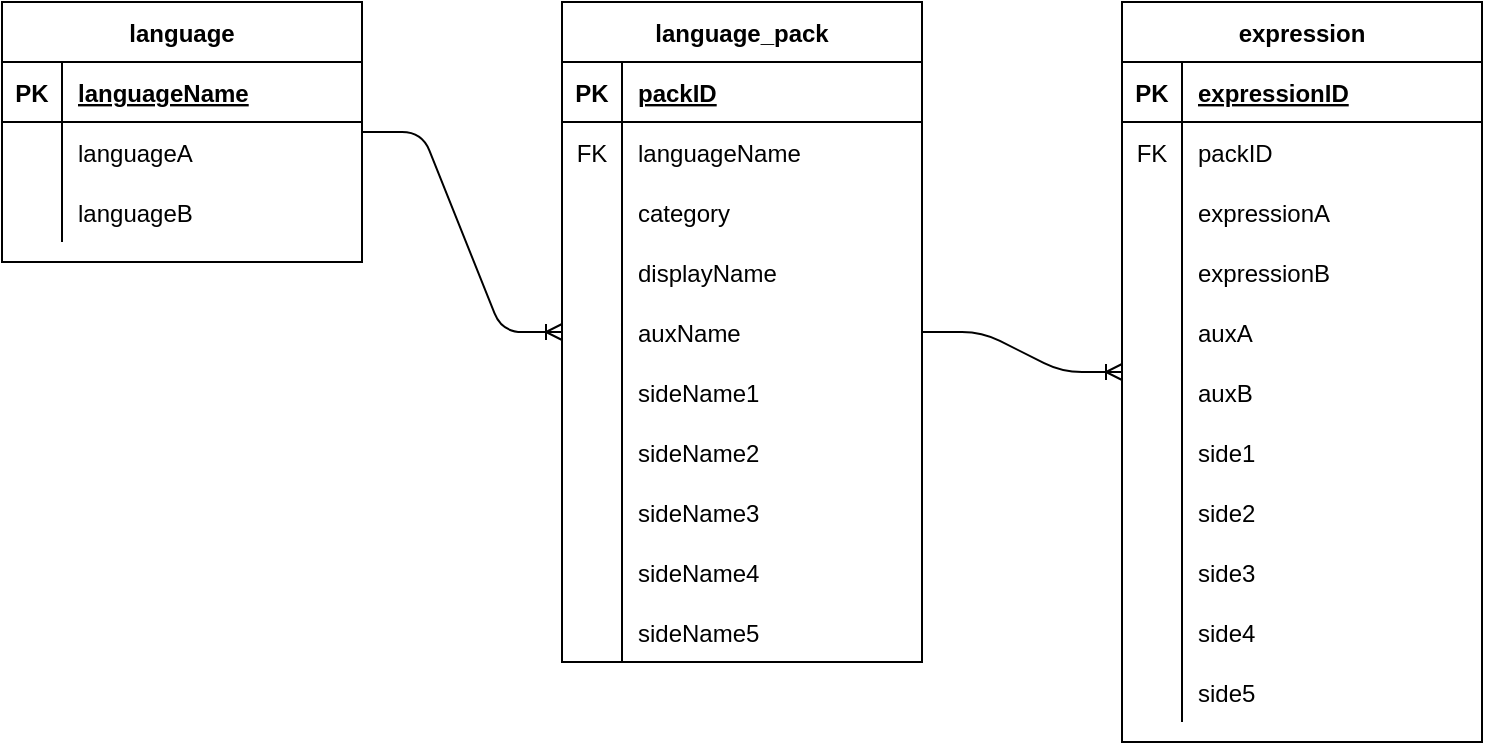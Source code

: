 <mxfile version="13.6.5" type="github" pages="2"><diagram id="fRQhItV87IvBGaLAu6cE" name="Page-1"><mxGraphModel dx="1388" dy="823" grid="1" gridSize="10" guides="1" tooltips="1" connect="1" arrows="1" fold="1" page="1" pageScale="1" pageWidth="850" pageHeight="1100" math="0" shadow="0"><root><mxCell id="0"/><mxCell id="1" parent="0"/><mxCell id="jWH1gLr71FmvyQ_jI5RE-110" value="" style="edgeStyle=entityRelationEdgeStyle;fontSize=12;html=1;endArrow=ERoneToMany;" edge="1" parent="1" source="jWH1gLr71FmvyQ_jI5RE-1" target="jWH1gLr71FmvyQ_jI5RE-35"><mxGeometry width="100" height="100" relative="1" as="geometry"><mxPoint x="190" y="420" as="sourcePoint"/><mxPoint x="290" y="320" as="targetPoint"/></mxGeometry></mxCell><mxCell id="jWH1gLr71FmvyQ_jI5RE-111" value="" style="edgeStyle=entityRelationEdgeStyle;fontSize=12;html=1;endArrow=ERoneToMany;" edge="1" parent="1" source="jWH1gLr71FmvyQ_jI5RE-35" target="jWH1gLr71FmvyQ_jI5RE-71"><mxGeometry width="100" height="100" relative="1" as="geometry"><mxPoint x="440" y="20" as="sourcePoint"/><mxPoint x="810" y="330" as="targetPoint"/></mxGeometry></mxCell><mxCell id="jWH1gLr71FmvyQ_jI5RE-1" value="language" style="shape=table;startSize=30;container=1;collapsible=1;childLayout=tableLayout;fixedRows=1;rowLines=0;fontStyle=1;align=center;resizeLast=1;" vertex="1" parent="1"><mxGeometry x="40" y="40" width="180" height="130" as="geometry"/></mxCell><mxCell id="jWH1gLr71FmvyQ_jI5RE-2" value="" style="shape=partialRectangle;collapsible=0;dropTarget=0;pointerEvents=0;fillColor=none;top=0;left=0;bottom=1;right=0;points=[[0,0.5],[1,0.5]];portConstraint=eastwest;" vertex="1" parent="jWH1gLr71FmvyQ_jI5RE-1"><mxGeometry y="30" width="180" height="30" as="geometry"/></mxCell><mxCell id="jWH1gLr71FmvyQ_jI5RE-3" value="PK" style="shape=partialRectangle;connectable=0;fillColor=none;top=0;left=0;bottom=0;right=0;fontStyle=1;overflow=hidden;" vertex="1" parent="jWH1gLr71FmvyQ_jI5RE-2"><mxGeometry width="30" height="30" as="geometry"/></mxCell><mxCell id="jWH1gLr71FmvyQ_jI5RE-4" value="languageName" style="shape=partialRectangle;connectable=0;fillColor=none;top=0;left=0;bottom=0;right=0;align=left;spacingLeft=6;fontStyle=5;overflow=hidden;" vertex="1" parent="jWH1gLr71FmvyQ_jI5RE-2"><mxGeometry x="30" width="150" height="30" as="geometry"/></mxCell><mxCell id="jWH1gLr71FmvyQ_jI5RE-5" value="" style="shape=partialRectangle;collapsible=0;dropTarget=0;pointerEvents=0;fillColor=none;top=0;left=0;bottom=0;right=0;points=[[0,0.5],[1,0.5]];portConstraint=eastwest;" vertex="1" parent="jWH1gLr71FmvyQ_jI5RE-1"><mxGeometry y="60" width="180" height="30" as="geometry"/></mxCell><mxCell id="jWH1gLr71FmvyQ_jI5RE-6" value="" style="shape=partialRectangle;connectable=0;fillColor=none;top=0;left=0;bottom=0;right=0;editable=1;overflow=hidden;" vertex="1" parent="jWH1gLr71FmvyQ_jI5RE-5"><mxGeometry width="30" height="30" as="geometry"/></mxCell><mxCell id="jWH1gLr71FmvyQ_jI5RE-7" value="languageA" style="shape=partialRectangle;connectable=0;fillColor=none;top=0;left=0;bottom=0;right=0;align=left;spacingLeft=6;overflow=hidden;" vertex="1" parent="jWH1gLr71FmvyQ_jI5RE-5"><mxGeometry x="30" width="150" height="30" as="geometry"/></mxCell><mxCell id="jWH1gLr71FmvyQ_jI5RE-8" value="" style="shape=partialRectangle;collapsible=0;dropTarget=0;pointerEvents=0;fillColor=none;top=0;left=0;bottom=0;right=0;points=[[0,0.5],[1,0.5]];portConstraint=eastwest;" vertex="1" parent="jWH1gLr71FmvyQ_jI5RE-1"><mxGeometry y="90" width="180" height="30" as="geometry"/></mxCell><mxCell id="jWH1gLr71FmvyQ_jI5RE-9" value="" style="shape=partialRectangle;connectable=0;fillColor=none;top=0;left=0;bottom=0;right=0;editable=1;overflow=hidden;" vertex="1" parent="jWH1gLr71FmvyQ_jI5RE-8"><mxGeometry width="30" height="30" as="geometry"/></mxCell><mxCell id="jWH1gLr71FmvyQ_jI5RE-10" value="languageB" style="shape=partialRectangle;connectable=0;fillColor=none;top=0;left=0;bottom=0;right=0;align=left;spacingLeft=6;overflow=hidden;" vertex="1" parent="jWH1gLr71FmvyQ_jI5RE-8"><mxGeometry x="30" width="150" height="30" as="geometry"/></mxCell><mxCell id="jWH1gLr71FmvyQ_jI5RE-35" value="language_pack" style="shape=table;startSize=30;container=1;collapsible=1;childLayout=tableLayout;fixedRows=1;rowLines=0;fontStyle=1;align=center;resizeLast=1;" vertex="1" parent="1"><mxGeometry x="320" y="40" width="180" height="330" as="geometry"/></mxCell><mxCell id="jWH1gLr71FmvyQ_jI5RE-36" value="" style="shape=partialRectangle;collapsible=0;dropTarget=0;pointerEvents=0;fillColor=none;top=0;left=0;bottom=1;right=0;points=[[0,0.5],[1,0.5]];portConstraint=eastwest;" vertex="1" parent="jWH1gLr71FmvyQ_jI5RE-35"><mxGeometry y="30" width="180" height="30" as="geometry"/></mxCell><mxCell id="jWH1gLr71FmvyQ_jI5RE-37" value="PK" style="shape=partialRectangle;connectable=0;fillColor=none;top=0;left=0;bottom=0;right=0;fontStyle=1;overflow=hidden;" vertex="1" parent="jWH1gLr71FmvyQ_jI5RE-36"><mxGeometry width="30" height="30" as="geometry"/></mxCell><mxCell id="jWH1gLr71FmvyQ_jI5RE-38" value="packID" style="shape=partialRectangle;connectable=0;fillColor=none;top=0;left=0;bottom=0;right=0;align=left;spacingLeft=6;fontStyle=5;overflow=hidden;" vertex="1" parent="jWH1gLr71FmvyQ_jI5RE-36"><mxGeometry x="30" width="150" height="30" as="geometry"/></mxCell><mxCell id="jWH1gLr71FmvyQ_jI5RE-85" value="" style="shape=partialRectangle;collapsible=0;dropTarget=0;pointerEvents=0;fillColor=none;top=0;left=0;bottom=0;right=0;points=[[0,0.5],[1,0.5]];portConstraint=eastwest;" vertex="1" parent="jWH1gLr71FmvyQ_jI5RE-35"><mxGeometry y="60" width="180" height="30" as="geometry"/></mxCell><mxCell id="jWH1gLr71FmvyQ_jI5RE-86" value="FK" style="shape=partialRectangle;connectable=0;fillColor=none;top=0;left=0;bottom=0;right=0;fontStyle=0;overflow=hidden;" vertex="1" parent="jWH1gLr71FmvyQ_jI5RE-85"><mxGeometry width="30" height="30" as="geometry"/></mxCell><mxCell id="jWH1gLr71FmvyQ_jI5RE-87" value="languageName" style="shape=partialRectangle;connectable=0;fillColor=none;top=0;left=0;bottom=0;right=0;align=left;spacingLeft=6;fontStyle=0;overflow=hidden;" vertex="1" parent="jWH1gLr71FmvyQ_jI5RE-85"><mxGeometry x="30" width="150" height="30" as="geometry"/></mxCell><mxCell id="jWH1gLr71FmvyQ_jI5RE-62" value="" style="shape=partialRectangle;collapsible=0;dropTarget=0;pointerEvents=0;fillColor=none;top=0;left=0;bottom=0;right=0;points=[[0,0.5],[1,0.5]];portConstraint=eastwest;" vertex="1" parent="jWH1gLr71FmvyQ_jI5RE-35"><mxGeometry y="90" width="180" height="30" as="geometry"/></mxCell><mxCell id="jWH1gLr71FmvyQ_jI5RE-63" value="" style="shape=partialRectangle;connectable=0;fillColor=none;top=0;left=0;bottom=0;right=0;editable=1;overflow=hidden;" vertex="1" parent="jWH1gLr71FmvyQ_jI5RE-62"><mxGeometry width="30" height="30" as="geometry"/></mxCell><mxCell id="jWH1gLr71FmvyQ_jI5RE-64" value="category" style="shape=partialRectangle;connectable=0;fillColor=none;top=0;left=0;bottom=0;right=0;align=left;spacingLeft=6;overflow=hidden;" vertex="1" parent="jWH1gLr71FmvyQ_jI5RE-62"><mxGeometry x="30" width="150" height="30" as="geometry"/></mxCell><mxCell id="jWH1gLr71FmvyQ_jI5RE-65" value="" style="shape=partialRectangle;collapsible=0;dropTarget=0;pointerEvents=0;fillColor=none;top=0;left=0;bottom=0;right=0;points=[[0,0.5],[1,0.5]];portConstraint=eastwest;" vertex="1" parent="jWH1gLr71FmvyQ_jI5RE-35"><mxGeometry y="120" width="180" height="30" as="geometry"/></mxCell><mxCell id="jWH1gLr71FmvyQ_jI5RE-66" value="" style="shape=partialRectangle;connectable=0;fillColor=none;top=0;left=0;bottom=0;right=0;editable=1;overflow=hidden;" vertex="1" parent="jWH1gLr71FmvyQ_jI5RE-65"><mxGeometry width="30" height="30" as="geometry"/></mxCell><mxCell id="jWH1gLr71FmvyQ_jI5RE-67" value="displayName" style="shape=partialRectangle;connectable=0;fillColor=none;top=0;left=0;bottom=0;right=0;align=left;spacingLeft=6;overflow=hidden;" vertex="1" parent="jWH1gLr71FmvyQ_jI5RE-65"><mxGeometry x="30" width="150" height="30" as="geometry"/></mxCell><mxCell id="jWH1gLr71FmvyQ_jI5RE-39" value="" style="shape=partialRectangle;collapsible=0;dropTarget=0;pointerEvents=0;fillColor=none;top=0;left=0;bottom=0;right=0;points=[[0,0.5],[1,0.5]];portConstraint=eastwest;" vertex="1" parent="jWH1gLr71FmvyQ_jI5RE-35"><mxGeometry y="150" width="180" height="30" as="geometry"/></mxCell><mxCell id="jWH1gLr71FmvyQ_jI5RE-40" value="" style="shape=partialRectangle;connectable=0;fillColor=none;top=0;left=0;bottom=0;right=0;editable=1;overflow=hidden;" vertex="1" parent="jWH1gLr71FmvyQ_jI5RE-39"><mxGeometry width="30" height="30" as="geometry"/></mxCell><mxCell id="jWH1gLr71FmvyQ_jI5RE-41" value="auxName" style="shape=partialRectangle;connectable=0;fillColor=none;top=0;left=0;bottom=0;right=0;align=left;spacingLeft=6;overflow=hidden;" vertex="1" parent="jWH1gLr71FmvyQ_jI5RE-39"><mxGeometry x="30" width="150" height="30" as="geometry"/></mxCell><mxCell id="jWH1gLr71FmvyQ_jI5RE-42" value="" style="shape=partialRectangle;collapsible=0;dropTarget=0;pointerEvents=0;fillColor=none;top=0;left=0;bottom=0;right=0;points=[[0,0.5],[1,0.5]];portConstraint=eastwest;" vertex="1" parent="jWH1gLr71FmvyQ_jI5RE-35"><mxGeometry y="180" width="180" height="30" as="geometry"/></mxCell><mxCell id="jWH1gLr71FmvyQ_jI5RE-43" value="" style="shape=partialRectangle;connectable=0;fillColor=none;top=0;left=0;bottom=0;right=0;editable=1;overflow=hidden;" vertex="1" parent="jWH1gLr71FmvyQ_jI5RE-42"><mxGeometry width="30" height="30" as="geometry"/></mxCell><mxCell id="jWH1gLr71FmvyQ_jI5RE-44" value="sideName1" style="shape=partialRectangle;connectable=0;fillColor=none;top=0;left=0;bottom=0;right=0;align=left;spacingLeft=6;overflow=hidden;" vertex="1" parent="jWH1gLr71FmvyQ_jI5RE-42"><mxGeometry x="30" width="150" height="30" as="geometry"/></mxCell><mxCell id="jWH1gLr71FmvyQ_jI5RE-45" value="" style="shape=partialRectangle;collapsible=0;dropTarget=0;pointerEvents=0;fillColor=none;top=0;left=0;bottom=0;right=0;points=[[0,0.5],[1,0.5]];portConstraint=eastwest;" vertex="1" parent="jWH1gLr71FmvyQ_jI5RE-35"><mxGeometry y="210" width="180" height="30" as="geometry"/></mxCell><mxCell id="jWH1gLr71FmvyQ_jI5RE-46" value="" style="shape=partialRectangle;connectable=0;fillColor=none;top=0;left=0;bottom=0;right=0;editable=1;overflow=hidden;" vertex="1" parent="jWH1gLr71FmvyQ_jI5RE-45"><mxGeometry width="30" height="30" as="geometry"/></mxCell><mxCell id="jWH1gLr71FmvyQ_jI5RE-47" value="sideName2" style="shape=partialRectangle;connectable=0;fillColor=none;top=0;left=0;bottom=0;right=0;align=left;spacingLeft=6;overflow=hidden;" vertex="1" parent="jWH1gLr71FmvyQ_jI5RE-45"><mxGeometry x="30" width="150" height="30" as="geometry"/></mxCell><mxCell id="jWH1gLr71FmvyQ_jI5RE-53" value="" style="shape=partialRectangle;collapsible=0;dropTarget=0;pointerEvents=0;fillColor=none;top=0;left=0;bottom=0;right=0;points=[[0,0.5],[1,0.5]];portConstraint=eastwest;" vertex="1" parent="jWH1gLr71FmvyQ_jI5RE-35"><mxGeometry y="240" width="180" height="30" as="geometry"/></mxCell><mxCell id="jWH1gLr71FmvyQ_jI5RE-54" value="" style="shape=partialRectangle;connectable=0;fillColor=none;top=0;left=0;bottom=0;right=0;editable=1;overflow=hidden;" vertex="1" parent="jWH1gLr71FmvyQ_jI5RE-53"><mxGeometry width="30" height="30" as="geometry"/></mxCell><mxCell id="jWH1gLr71FmvyQ_jI5RE-55" value="sideName3" style="shape=partialRectangle;connectable=0;fillColor=none;top=0;left=0;bottom=0;right=0;align=left;spacingLeft=6;overflow=hidden;" vertex="1" parent="jWH1gLr71FmvyQ_jI5RE-53"><mxGeometry x="30" width="150" height="30" as="geometry"/></mxCell><mxCell id="jWH1gLr71FmvyQ_jI5RE-56" value="" style="shape=partialRectangle;collapsible=0;dropTarget=0;pointerEvents=0;fillColor=none;top=0;left=0;bottom=0;right=0;points=[[0,0.5],[1,0.5]];portConstraint=eastwest;" vertex="1" parent="jWH1gLr71FmvyQ_jI5RE-35"><mxGeometry y="270" width="180" height="30" as="geometry"/></mxCell><mxCell id="jWH1gLr71FmvyQ_jI5RE-57" value="" style="shape=partialRectangle;connectable=0;fillColor=none;top=0;left=0;bottom=0;right=0;editable=1;overflow=hidden;" vertex="1" parent="jWH1gLr71FmvyQ_jI5RE-56"><mxGeometry width="30" height="30" as="geometry"/></mxCell><mxCell id="jWH1gLr71FmvyQ_jI5RE-58" value="sideName4" style="shape=partialRectangle;connectable=0;fillColor=none;top=0;left=0;bottom=0;right=0;align=left;spacingLeft=6;overflow=hidden;" vertex="1" parent="jWH1gLr71FmvyQ_jI5RE-56"><mxGeometry x="30" width="150" height="30" as="geometry"/></mxCell><mxCell id="jWH1gLr71FmvyQ_jI5RE-59" value="" style="shape=partialRectangle;collapsible=0;dropTarget=0;pointerEvents=0;fillColor=none;top=0;left=0;bottom=0;right=0;points=[[0,0.5],[1,0.5]];portConstraint=eastwest;" vertex="1" parent="jWH1gLr71FmvyQ_jI5RE-35"><mxGeometry y="300" width="180" height="30" as="geometry"/></mxCell><mxCell id="jWH1gLr71FmvyQ_jI5RE-60" value="" style="shape=partialRectangle;connectable=0;fillColor=none;top=0;left=0;bottom=0;right=0;editable=1;overflow=hidden;" vertex="1" parent="jWH1gLr71FmvyQ_jI5RE-59"><mxGeometry width="30" height="30" as="geometry"/></mxCell><mxCell id="jWH1gLr71FmvyQ_jI5RE-61" value="sideName5" style="shape=partialRectangle;connectable=0;fillColor=none;top=0;left=0;bottom=0;right=0;align=left;spacingLeft=6;overflow=hidden;" vertex="1" parent="jWH1gLr71FmvyQ_jI5RE-59"><mxGeometry x="30" width="150" height="30" as="geometry"/></mxCell><mxCell id="jWH1gLr71FmvyQ_jI5RE-71" value="expression" style="shape=table;startSize=30;container=1;collapsible=1;childLayout=tableLayout;fixedRows=1;rowLines=0;fontStyle=1;align=center;resizeLast=1;" vertex="1" parent="1"><mxGeometry x="600" y="40" width="180" height="370" as="geometry"/></mxCell><mxCell id="jWH1gLr71FmvyQ_jI5RE-72" value="" style="shape=partialRectangle;collapsible=0;dropTarget=0;pointerEvents=0;fillColor=none;top=0;left=0;bottom=1;right=0;points=[[0,0.5],[1,0.5]];portConstraint=eastwest;" vertex="1" parent="jWH1gLr71FmvyQ_jI5RE-71"><mxGeometry y="30" width="180" height="30" as="geometry"/></mxCell><mxCell id="jWH1gLr71FmvyQ_jI5RE-73" value="PK" style="shape=partialRectangle;connectable=0;fillColor=none;top=0;left=0;bottom=0;right=0;fontStyle=1;overflow=hidden;" vertex="1" parent="jWH1gLr71FmvyQ_jI5RE-72"><mxGeometry width="30" height="30" as="geometry"/></mxCell><mxCell id="jWH1gLr71FmvyQ_jI5RE-74" value="expressionID" style="shape=partialRectangle;connectable=0;fillColor=none;top=0;left=0;bottom=0;right=0;align=left;spacingLeft=6;fontStyle=5;overflow=hidden;" vertex="1" parent="jWH1gLr71FmvyQ_jI5RE-72"><mxGeometry x="30" width="150" height="30" as="geometry"/></mxCell><mxCell id="jWH1gLr71FmvyQ_jI5RE-89" value="" style="shape=partialRectangle;collapsible=0;dropTarget=0;pointerEvents=0;fillColor=none;top=0;left=0;bottom=0;right=0;points=[[0,0.5],[1,0.5]];portConstraint=eastwest;" vertex="1" parent="jWH1gLr71FmvyQ_jI5RE-71"><mxGeometry y="60" width="180" height="30" as="geometry"/></mxCell><mxCell id="jWH1gLr71FmvyQ_jI5RE-90" value="FK" style="shape=partialRectangle;connectable=0;fillColor=none;top=0;left=0;bottom=0;right=0;fontStyle=0;overflow=hidden;" vertex="1" parent="jWH1gLr71FmvyQ_jI5RE-89"><mxGeometry width="30" height="30" as="geometry"/></mxCell><mxCell id="jWH1gLr71FmvyQ_jI5RE-91" value="packID" style="shape=partialRectangle;connectable=0;fillColor=none;top=0;left=0;bottom=0;right=0;align=left;spacingLeft=6;fontStyle=0;overflow=hidden;" vertex="1" parent="jWH1gLr71FmvyQ_jI5RE-89"><mxGeometry x="30" width="150" height="30" as="geometry"/></mxCell><mxCell id="jWH1gLr71FmvyQ_jI5RE-75" value="" style="shape=partialRectangle;collapsible=0;dropTarget=0;pointerEvents=0;fillColor=none;top=0;left=0;bottom=0;right=0;points=[[0,0.5],[1,0.5]];portConstraint=eastwest;" vertex="1" parent="jWH1gLr71FmvyQ_jI5RE-71"><mxGeometry y="90" width="180" height="30" as="geometry"/></mxCell><mxCell id="jWH1gLr71FmvyQ_jI5RE-76" value="" style="shape=partialRectangle;connectable=0;fillColor=none;top=0;left=0;bottom=0;right=0;editable=1;overflow=hidden;" vertex="1" parent="jWH1gLr71FmvyQ_jI5RE-75"><mxGeometry width="30" height="30" as="geometry"/></mxCell><mxCell id="jWH1gLr71FmvyQ_jI5RE-77" value="expressionA" style="shape=partialRectangle;connectable=0;fillColor=none;top=0;left=0;bottom=0;right=0;align=left;spacingLeft=6;overflow=hidden;" vertex="1" parent="jWH1gLr71FmvyQ_jI5RE-75"><mxGeometry x="30" width="150" height="30" as="geometry"/></mxCell><mxCell id="jWH1gLr71FmvyQ_jI5RE-78" value="" style="shape=partialRectangle;collapsible=0;dropTarget=0;pointerEvents=0;fillColor=none;top=0;left=0;bottom=0;right=0;points=[[0,0.5],[1,0.5]];portConstraint=eastwest;" vertex="1" parent="jWH1gLr71FmvyQ_jI5RE-71"><mxGeometry y="120" width="180" height="30" as="geometry"/></mxCell><mxCell id="jWH1gLr71FmvyQ_jI5RE-79" value="" style="shape=partialRectangle;connectable=0;fillColor=none;top=0;left=0;bottom=0;right=0;editable=1;overflow=hidden;" vertex="1" parent="jWH1gLr71FmvyQ_jI5RE-78"><mxGeometry width="30" height="30" as="geometry"/></mxCell><mxCell id="jWH1gLr71FmvyQ_jI5RE-80" value="expressionB" style="shape=partialRectangle;connectable=0;fillColor=none;top=0;left=0;bottom=0;right=0;align=left;spacingLeft=6;overflow=hidden;" vertex="1" parent="jWH1gLr71FmvyQ_jI5RE-78"><mxGeometry x="30" width="150" height="30" as="geometry"/></mxCell><mxCell id="jWH1gLr71FmvyQ_jI5RE-81" value="" style="shape=partialRectangle;collapsible=0;dropTarget=0;pointerEvents=0;fillColor=none;top=0;left=0;bottom=0;right=0;points=[[0,0.5],[1,0.5]];portConstraint=eastwest;" vertex="1" parent="jWH1gLr71FmvyQ_jI5RE-71"><mxGeometry y="150" width="180" height="30" as="geometry"/></mxCell><mxCell id="jWH1gLr71FmvyQ_jI5RE-82" value="" style="shape=partialRectangle;connectable=0;fillColor=none;top=0;left=0;bottom=0;right=0;editable=1;overflow=hidden;" vertex="1" parent="jWH1gLr71FmvyQ_jI5RE-81"><mxGeometry width="30" height="30" as="geometry"/></mxCell><mxCell id="jWH1gLr71FmvyQ_jI5RE-83" value="auxA" style="shape=partialRectangle;connectable=0;fillColor=none;top=0;left=0;bottom=0;right=0;align=left;spacingLeft=6;overflow=hidden;" vertex="1" parent="jWH1gLr71FmvyQ_jI5RE-81"><mxGeometry x="30" width="150" height="30" as="geometry"/></mxCell><mxCell id="jWH1gLr71FmvyQ_jI5RE-92" value="" style="shape=partialRectangle;collapsible=0;dropTarget=0;pointerEvents=0;fillColor=none;top=0;left=0;bottom=0;right=0;points=[[0,0.5],[1,0.5]];portConstraint=eastwest;" vertex="1" parent="jWH1gLr71FmvyQ_jI5RE-71"><mxGeometry y="180" width="180" height="30" as="geometry"/></mxCell><mxCell id="jWH1gLr71FmvyQ_jI5RE-93" value="" style="shape=partialRectangle;connectable=0;fillColor=none;top=0;left=0;bottom=0;right=0;editable=1;overflow=hidden;" vertex="1" parent="jWH1gLr71FmvyQ_jI5RE-92"><mxGeometry width="30" height="30" as="geometry"/></mxCell><mxCell id="jWH1gLr71FmvyQ_jI5RE-94" value="auxB" style="shape=partialRectangle;connectable=0;fillColor=none;top=0;left=0;bottom=0;right=0;align=left;spacingLeft=6;overflow=hidden;" vertex="1" parent="jWH1gLr71FmvyQ_jI5RE-92"><mxGeometry x="30" width="150" height="30" as="geometry"/></mxCell><mxCell id="jWH1gLr71FmvyQ_jI5RE-95" value="" style="shape=partialRectangle;collapsible=0;dropTarget=0;pointerEvents=0;fillColor=none;top=0;left=0;bottom=0;right=0;points=[[0,0.5],[1,0.5]];portConstraint=eastwest;" vertex="1" parent="jWH1gLr71FmvyQ_jI5RE-71"><mxGeometry y="210" width="180" height="30" as="geometry"/></mxCell><mxCell id="jWH1gLr71FmvyQ_jI5RE-96" value="" style="shape=partialRectangle;connectable=0;fillColor=none;top=0;left=0;bottom=0;right=0;editable=1;overflow=hidden;" vertex="1" parent="jWH1gLr71FmvyQ_jI5RE-95"><mxGeometry width="30" height="30" as="geometry"/></mxCell><mxCell id="jWH1gLr71FmvyQ_jI5RE-97" value="side1" style="shape=partialRectangle;connectable=0;fillColor=none;top=0;left=0;bottom=0;right=0;align=left;spacingLeft=6;overflow=hidden;" vertex="1" parent="jWH1gLr71FmvyQ_jI5RE-95"><mxGeometry x="30" width="150" height="30" as="geometry"/></mxCell><mxCell id="jWH1gLr71FmvyQ_jI5RE-98" value="" style="shape=partialRectangle;collapsible=0;dropTarget=0;pointerEvents=0;fillColor=none;top=0;left=0;bottom=0;right=0;points=[[0,0.5],[1,0.5]];portConstraint=eastwest;" vertex="1" parent="jWH1gLr71FmvyQ_jI5RE-71"><mxGeometry y="240" width="180" height="30" as="geometry"/></mxCell><mxCell id="jWH1gLr71FmvyQ_jI5RE-99" value="" style="shape=partialRectangle;connectable=0;fillColor=none;top=0;left=0;bottom=0;right=0;editable=1;overflow=hidden;" vertex="1" parent="jWH1gLr71FmvyQ_jI5RE-98"><mxGeometry width="30" height="30" as="geometry"/></mxCell><mxCell id="jWH1gLr71FmvyQ_jI5RE-100" value="side2" style="shape=partialRectangle;connectable=0;fillColor=none;top=0;left=0;bottom=0;right=0;align=left;spacingLeft=6;overflow=hidden;" vertex="1" parent="jWH1gLr71FmvyQ_jI5RE-98"><mxGeometry x="30" width="150" height="30" as="geometry"/></mxCell><mxCell id="jWH1gLr71FmvyQ_jI5RE-101" value="" style="shape=partialRectangle;collapsible=0;dropTarget=0;pointerEvents=0;fillColor=none;top=0;left=0;bottom=0;right=0;points=[[0,0.5],[1,0.5]];portConstraint=eastwest;" vertex="1" parent="jWH1gLr71FmvyQ_jI5RE-71"><mxGeometry y="270" width="180" height="30" as="geometry"/></mxCell><mxCell id="jWH1gLr71FmvyQ_jI5RE-102" value="" style="shape=partialRectangle;connectable=0;fillColor=none;top=0;left=0;bottom=0;right=0;editable=1;overflow=hidden;" vertex="1" parent="jWH1gLr71FmvyQ_jI5RE-101"><mxGeometry width="30" height="30" as="geometry"/></mxCell><mxCell id="jWH1gLr71FmvyQ_jI5RE-103" value="side3" style="shape=partialRectangle;connectable=0;fillColor=none;top=0;left=0;bottom=0;right=0;align=left;spacingLeft=6;overflow=hidden;" vertex="1" parent="jWH1gLr71FmvyQ_jI5RE-101"><mxGeometry x="30" width="150" height="30" as="geometry"/></mxCell><mxCell id="jWH1gLr71FmvyQ_jI5RE-104" value="" style="shape=partialRectangle;collapsible=0;dropTarget=0;pointerEvents=0;fillColor=none;top=0;left=0;bottom=0;right=0;points=[[0,0.5],[1,0.5]];portConstraint=eastwest;" vertex="1" parent="jWH1gLr71FmvyQ_jI5RE-71"><mxGeometry y="300" width="180" height="30" as="geometry"/></mxCell><mxCell id="jWH1gLr71FmvyQ_jI5RE-105" value="" style="shape=partialRectangle;connectable=0;fillColor=none;top=0;left=0;bottom=0;right=0;editable=1;overflow=hidden;" vertex="1" parent="jWH1gLr71FmvyQ_jI5RE-104"><mxGeometry width="30" height="30" as="geometry"/></mxCell><mxCell id="jWH1gLr71FmvyQ_jI5RE-106" value="side4" style="shape=partialRectangle;connectable=0;fillColor=none;top=0;left=0;bottom=0;right=0;align=left;spacingLeft=6;overflow=hidden;" vertex="1" parent="jWH1gLr71FmvyQ_jI5RE-104"><mxGeometry x="30" width="150" height="30" as="geometry"/></mxCell><mxCell id="jWH1gLr71FmvyQ_jI5RE-107" value="" style="shape=partialRectangle;collapsible=0;dropTarget=0;pointerEvents=0;fillColor=none;top=0;left=0;bottom=0;right=0;points=[[0,0.5],[1,0.5]];portConstraint=eastwest;" vertex="1" parent="jWH1gLr71FmvyQ_jI5RE-71"><mxGeometry y="330" width="180" height="30" as="geometry"/></mxCell><mxCell id="jWH1gLr71FmvyQ_jI5RE-108" value="" style="shape=partialRectangle;connectable=0;fillColor=none;top=0;left=0;bottom=0;right=0;editable=1;overflow=hidden;" vertex="1" parent="jWH1gLr71FmvyQ_jI5RE-107"><mxGeometry width="30" height="30" as="geometry"/></mxCell><mxCell id="jWH1gLr71FmvyQ_jI5RE-109" value="side5" style="shape=partialRectangle;connectable=0;fillColor=none;top=0;left=0;bottom=0;right=0;align=left;spacingLeft=6;overflow=hidden;" vertex="1" parent="jWH1gLr71FmvyQ_jI5RE-107"><mxGeometry x="30" width="150" height="30" as="geometry"/></mxCell></root></mxGraphModel></diagram><diagram id="bFS69L-uxuXTq4736JQp" name="Page-2"><mxGraphModel dx="1388" dy="823" grid="1" gridSize="10" guides="1" tooltips="1" connect="1" arrows="1" fold="1" page="1" pageScale="1" pageWidth="850" pageHeight="1100" math="0" shadow="0"><root><mxCell id="VWZPCviSEKGyqIJtB8Gj-0"/><mxCell id="VWZPCviSEKGyqIJtB8Gj-1" parent="VWZPCviSEKGyqIJtB8Gj-0"/><mxCell id="myXtlx2mJnNspwjqd8pB-2" value="language" style="shape=table;startSize=30;container=1;collapsible=1;childLayout=tableLayout;fixedRows=1;rowLines=0;fontStyle=1;align=center;resizeLast=1;" vertex="1" parent="VWZPCviSEKGyqIJtB8Gj-1"><mxGeometry x="40" y="40" width="180" height="130" as="geometry"/></mxCell><mxCell id="myXtlx2mJnNspwjqd8pB-3" value="" style="shape=partialRectangle;collapsible=0;dropTarget=0;pointerEvents=0;fillColor=none;top=0;left=0;bottom=1;right=0;points=[[0,0.5],[1,0.5]];portConstraint=eastwest;" vertex="1" parent="myXtlx2mJnNspwjqd8pB-2"><mxGeometry y="30" width="180" height="30" as="geometry"/></mxCell><mxCell id="myXtlx2mJnNspwjqd8pB-4" value="PK" style="shape=partialRectangle;connectable=0;fillColor=none;top=0;left=0;bottom=0;right=0;fontStyle=1;overflow=hidden;" vertex="1" parent="myXtlx2mJnNspwjqd8pB-3"><mxGeometry width="30" height="30" as="geometry"/></mxCell><mxCell id="myXtlx2mJnNspwjqd8pB-5" value="languageName" style="shape=partialRectangle;connectable=0;fillColor=none;top=0;left=0;bottom=0;right=0;align=left;spacingLeft=6;fontStyle=5;overflow=hidden;" vertex="1" parent="myXtlx2mJnNspwjqd8pB-3"><mxGeometry x="30" width="150" height="30" as="geometry"/></mxCell><mxCell id="myXtlx2mJnNspwjqd8pB-6" value="" style="shape=partialRectangle;collapsible=0;dropTarget=0;pointerEvents=0;fillColor=none;top=0;left=0;bottom=0;right=0;points=[[0,0.5],[1,0.5]];portConstraint=eastwest;" vertex="1" parent="myXtlx2mJnNspwjqd8pB-2"><mxGeometry y="60" width="180" height="30" as="geometry"/></mxCell><mxCell id="myXtlx2mJnNspwjqd8pB-7" value="" style="shape=partialRectangle;connectable=0;fillColor=none;top=0;left=0;bottom=0;right=0;editable=1;overflow=hidden;" vertex="1" parent="myXtlx2mJnNspwjqd8pB-6"><mxGeometry width="30" height="30" as="geometry"/></mxCell><mxCell id="myXtlx2mJnNspwjqd8pB-8" value="languageA" style="shape=partialRectangle;connectable=0;fillColor=none;top=0;left=0;bottom=0;right=0;align=left;spacingLeft=6;overflow=hidden;" vertex="1" parent="myXtlx2mJnNspwjqd8pB-6"><mxGeometry x="30" width="150" height="30" as="geometry"/></mxCell><mxCell id="myXtlx2mJnNspwjqd8pB-9" value="" style="shape=partialRectangle;collapsible=0;dropTarget=0;pointerEvents=0;fillColor=none;top=0;left=0;bottom=0;right=0;points=[[0,0.5],[1,0.5]];portConstraint=eastwest;" vertex="1" parent="myXtlx2mJnNspwjqd8pB-2"><mxGeometry y="90" width="180" height="30" as="geometry"/></mxCell><mxCell id="myXtlx2mJnNspwjqd8pB-10" value="" style="shape=partialRectangle;connectable=0;fillColor=none;top=0;left=0;bottom=0;right=0;editable=1;overflow=hidden;" vertex="1" parent="myXtlx2mJnNspwjqd8pB-9"><mxGeometry width="30" height="30" as="geometry"/></mxCell><mxCell id="myXtlx2mJnNspwjqd8pB-11" value="languageB" style="shape=partialRectangle;connectable=0;fillColor=none;top=0;left=0;bottom=0;right=0;align=left;spacingLeft=6;overflow=hidden;" vertex="1" parent="myXtlx2mJnNspwjqd8pB-9"><mxGeometry x="30" width="150" height="30" as="geometry"/></mxCell><mxCell id="myXtlx2mJnNspwjqd8pB-12" value="language_pack" style="shape=table;startSize=30;container=1;collapsible=1;childLayout=tableLayout;fixedRows=1;rowLines=0;fontStyle=1;align=center;resizeLast=1;" vertex="1" parent="VWZPCviSEKGyqIJtB8Gj-1"><mxGeometry x="320" y="40" width="180" height="330" as="geometry"/></mxCell><mxCell id="myXtlx2mJnNspwjqd8pB-13" value="" style="shape=partialRectangle;collapsible=0;dropTarget=0;pointerEvents=0;fillColor=none;top=0;left=0;bottom=1;right=0;points=[[0,0.5],[1,0.5]];portConstraint=eastwest;" vertex="1" parent="myXtlx2mJnNspwjqd8pB-12"><mxGeometry y="30" width="180" height="30" as="geometry"/></mxCell><mxCell id="myXtlx2mJnNspwjqd8pB-14" value="PK" style="shape=partialRectangle;connectable=0;fillColor=none;top=0;left=0;bottom=0;right=0;fontStyle=1;overflow=hidden;" vertex="1" parent="myXtlx2mJnNspwjqd8pB-13"><mxGeometry width="30" height="30" as="geometry"/></mxCell><mxCell id="myXtlx2mJnNspwjqd8pB-15" value="packID" style="shape=partialRectangle;connectable=0;fillColor=none;top=0;left=0;bottom=0;right=0;align=left;spacingLeft=6;fontStyle=5;overflow=hidden;" vertex="1" parent="myXtlx2mJnNspwjqd8pB-13"><mxGeometry x="30" width="150" height="30" as="geometry"/></mxCell><mxCell id="myXtlx2mJnNspwjqd8pB-16" value="" style="shape=partialRectangle;collapsible=0;dropTarget=0;pointerEvents=0;fillColor=none;top=0;left=0;bottom=0;right=0;points=[[0,0.5],[1,0.5]];portConstraint=eastwest;" vertex="1" parent="myXtlx2mJnNspwjqd8pB-12"><mxGeometry y="60" width="180" height="30" as="geometry"/></mxCell><mxCell id="myXtlx2mJnNspwjqd8pB-17" value="FK" style="shape=partialRectangle;connectable=0;fillColor=none;top=0;left=0;bottom=0;right=0;fontStyle=0;overflow=hidden;" vertex="1" parent="myXtlx2mJnNspwjqd8pB-16"><mxGeometry width="30" height="30" as="geometry"/></mxCell><mxCell id="myXtlx2mJnNspwjqd8pB-18" value="languageName" style="shape=partialRectangle;connectable=0;fillColor=none;top=0;left=0;bottom=0;right=0;align=left;spacingLeft=6;fontStyle=0;overflow=hidden;" vertex="1" parent="myXtlx2mJnNspwjqd8pB-16"><mxGeometry x="30" width="150" height="30" as="geometry"/></mxCell><mxCell id="myXtlx2mJnNspwjqd8pB-19" value="" style="shape=partialRectangle;collapsible=0;dropTarget=0;pointerEvents=0;fillColor=none;top=0;left=0;bottom=0;right=0;points=[[0,0.5],[1,0.5]];portConstraint=eastwest;" vertex="1" parent="myXtlx2mJnNspwjqd8pB-12"><mxGeometry y="90" width="180" height="30" as="geometry"/></mxCell><mxCell id="myXtlx2mJnNspwjqd8pB-20" value="" style="shape=partialRectangle;connectable=0;fillColor=none;top=0;left=0;bottom=0;right=0;editable=1;overflow=hidden;" vertex="1" parent="myXtlx2mJnNspwjqd8pB-19"><mxGeometry width="30" height="30" as="geometry"/></mxCell><mxCell id="myXtlx2mJnNspwjqd8pB-21" value="category" style="shape=partialRectangle;connectable=0;fillColor=none;top=0;left=0;bottom=0;right=0;align=left;spacingLeft=6;overflow=hidden;" vertex="1" parent="myXtlx2mJnNspwjqd8pB-19"><mxGeometry x="30" width="150" height="30" as="geometry"/></mxCell><mxCell id="myXtlx2mJnNspwjqd8pB-22" value="" style="shape=partialRectangle;collapsible=0;dropTarget=0;pointerEvents=0;fillColor=none;top=0;left=0;bottom=0;right=0;points=[[0,0.5],[1,0.5]];portConstraint=eastwest;" vertex="1" parent="myXtlx2mJnNspwjqd8pB-12"><mxGeometry y="120" width="180" height="30" as="geometry"/></mxCell><mxCell id="myXtlx2mJnNspwjqd8pB-23" value="" style="shape=partialRectangle;connectable=0;fillColor=none;top=0;left=0;bottom=0;right=0;editable=1;overflow=hidden;" vertex="1" parent="myXtlx2mJnNspwjqd8pB-22"><mxGeometry width="30" height="30" as="geometry"/></mxCell><mxCell id="myXtlx2mJnNspwjqd8pB-24" value="displayName" style="shape=partialRectangle;connectable=0;fillColor=none;top=0;left=0;bottom=0;right=0;align=left;spacingLeft=6;overflow=hidden;" vertex="1" parent="myXtlx2mJnNspwjqd8pB-22"><mxGeometry x="30" width="150" height="30" as="geometry"/></mxCell><mxCell id="myXtlx2mJnNspwjqd8pB-25" value="" style="shape=partialRectangle;collapsible=0;dropTarget=0;pointerEvents=0;fillColor=none;top=0;left=0;bottom=0;right=0;points=[[0,0.5],[1,0.5]];portConstraint=eastwest;" vertex="1" parent="myXtlx2mJnNspwjqd8pB-12"><mxGeometry y="150" width="180" height="30" as="geometry"/></mxCell><mxCell id="myXtlx2mJnNspwjqd8pB-26" value="" style="shape=partialRectangle;connectable=0;fillColor=none;top=0;left=0;bottom=0;right=0;editable=1;overflow=hidden;" vertex="1" parent="myXtlx2mJnNspwjqd8pB-25"><mxGeometry width="30" height="30" as="geometry"/></mxCell><mxCell id="myXtlx2mJnNspwjqd8pB-27" value="auxName" style="shape=partialRectangle;connectable=0;fillColor=none;top=0;left=0;bottom=0;right=0;align=left;spacingLeft=6;overflow=hidden;" vertex="1" parent="myXtlx2mJnNspwjqd8pB-25"><mxGeometry x="30" width="150" height="30" as="geometry"/></mxCell><mxCell id="myXtlx2mJnNspwjqd8pB-28" value="" style="shape=partialRectangle;collapsible=0;dropTarget=0;pointerEvents=0;fillColor=none;top=0;left=0;bottom=0;right=0;points=[[0,0.5],[1,0.5]];portConstraint=eastwest;" vertex="1" parent="myXtlx2mJnNspwjqd8pB-12"><mxGeometry y="180" width="180" height="30" as="geometry"/></mxCell><mxCell id="myXtlx2mJnNspwjqd8pB-29" value="" style="shape=partialRectangle;connectable=0;fillColor=none;top=0;left=0;bottom=0;right=0;editable=1;overflow=hidden;" vertex="1" parent="myXtlx2mJnNspwjqd8pB-28"><mxGeometry width="30" height="30" as="geometry"/></mxCell><mxCell id="myXtlx2mJnNspwjqd8pB-30" value="sideName1" style="shape=partialRectangle;connectable=0;fillColor=none;top=0;left=0;bottom=0;right=0;align=left;spacingLeft=6;overflow=hidden;" vertex="1" parent="myXtlx2mJnNspwjqd8pB-28"><mxGeometry x="30" width="150" height="30" as="geometry"/></mxCell><mxCell id="myXtlx2mJnNspwjqd8pB-31" value="" style="shape=partialRectangle;collapsible=0;dropTarget=0;pointerEvents=0;fillColor=none;top=0;left=0;bottom=0;right=0;points=[[0,0.5],[1,0.5]];portConstraint=eastwest;" vertex="1" parent="myXtlx2mJnNspwjqd8pB-12"><mxGeometry y="210" width="180" height="30" as="geometry"/></mxCell><mxCell id="myXtlx2mJnNspwjqd8pB-32" value="" style="shape=partialRectangle;connectable=0;fillColor=none;top=0;left=0;bottom=0;right=0;editable=1;overflow=hidden;" vertex="1" parent="myXtlx2mJnNspwjqd8pB-31"><mxGeometry width="30" height="30" as="geometry"/></mxCell><mxCell id="myXtlx2mJnNspwjqd8pB-33" value="sideName2" style="shape=partialRectangle;connectable=0;fillColor=none;top=0;left=0;bottom=0;right=0;align=left;spacingLeft=6;overflow=hidden;" vertex="1" parent="myXtlx2mJnNspwjqd8pB-31"><mxGeometry x="30" width="150" height="30" as="geometry"/></mxCell><mxCell id="myXtlx2mJnNspwjqd8pB-34" value="" style="shape=partialRectangle;collapsible=0;dropTarget=0;pointerEvents=0;fillColor=none;top=0;left=0;bottom=0;right=0;points=[[0,0.5],[1,0.5]];portConstraint=eastwest;" vertex="1" parent="myXtlx2mJnNspwjqd8pB-12"><mxGeometry y="240" width="180" height="30" as="geometry"/></mxCell><mxCell id="myXtlx2mJnNspwjqd8pB-35" value="" style="shape=partialRectangle;connectable=0;fillColor=none;top=0;left=0;bottom=0;right=0;editable=1;overflow=hidden;" vertex="1" parent="myXtlx2mJnNspwjqd8pB-34"><mxGeometry width="30" height="30" as="geometry"/></mxCell><mxCell id="myXtlx2mJnNspwjqd8pB-36" value="sideName3" style="shape=partialRectangle;connectable=0;fillColor=none;top=0;left=0;bottom=0;right=0;align=left;spacingLeft=6;overflow=hidden;" vertex="1" parent="myXtlx2mJnNspwjqd8pB-34"><mxGeometry x="30" width="150" height="30" as="geometry"/></mxCell><mxCell id="myXtlx2mJnNspwjqd8pB-37" value="" style="shape=partialRectangle;collapsible=0;dropTarget=0;pointerEvents=0;fillColor=none;top=0;left=0;bottom=0;right=0;points=[[0,0.5],[1,0.5]];portConstraint=eastwest;" vertex="1" parent="myXtlx2mJnNspwjqd8pB-12"><mxGeometry y="270" width="180" height="30" as="geometry"/></mxCell><mxCell id="myXtlx2mJnNspwjqd8pB-38" value="" style="shape=partialRectangle;connectable=0;fillColor=none;top=0;left=0;bottom=0;right=0;editable=1;overflow=hidden;" vertex="1" parent="myXtlx2mJnNspwjqd8pB-37"><mxGeometry width="30" height="30" as="geometry"/></mxCell><mxCell id="myXtlx2mJnNspwjqd8pB-39" value="sideName4" style="shape=partialRectangle;connectable=0;fillColor=none;top=0;left=0;bottom=0;right=0;align=left;spacingLeft=6;overflow=hidden;" vertex="1" parent="myXtlx2mJnNspwjqd8pB-37"><mxGeometry x="30" width="150" height="30" as="geometry"/></mxCell><mxCell id="myXtlx2mJnNspwjqd8pB-40" value="" style="shape=partialRectangle;collapsible=0;dropTarget=0;pointerEvents=0;fillColor=none;top=0;left=0;bottom=0;right=0;points=[[0,0.5],[1,0.5]];portConstraint=eastwest;" vertex="1" parent="myXtlx2mJnNspwjqd8pB-12"><mxGeometry y="300" width="180" height="30" as="geometry"/></mxCell><mxCell id="myXtlx2mJnNspwjqd8pB-41" value="" style="shape=partialRectangle;connectable=0;fillColor=none;top=0;left=0;bottom=0;right=0;editable=1;overflow=hidden;" vertex="1" parent="myXtlx2mJnNspwjqd8pB-40"><mxGeometry width="30" height="30" as="geometry"/></mxCell><mxCell id="myXtlx2mJnNspwjqd8pB-42" value="sideName5" style="shape=partialRectangle;connectable=0;fillColor=none;top=0;left=0;bottom=0;right=0;align=left;spacingLeft=6;overflow=hidden;" vertex="1" parent="myXtlx2mJnNspwjqd8pB-40"><mxGeometry x="30" width="150" height="30" as="geometry"/></mxCell><mxCell id="myXtlx2mJnNspwjqd8pB-43" value="expression" style="shape=table;startSize=30;container=1;collapsible=1;childLayout=tableLayout;fixedRows=1;rowLines=0;fontStyle=1;align=center;resizeLast=1;" vertex="1" parent="VWZPCviSEKGyqIJtB8Gj-1"><mxGeometry x="600" y="40" width="180" height="370" as="geometry"/></mxCell><mxCell id="myXtlx2mJnNspwjqd8pB-44" value="" style="shape=partialRectangle;collapsible=0;dropTarget=0;pointerEvents=0;fillColor=none;top=0;left=0;bottom=1;right=0;points=[[0,0.5],[1,0.5]];portConstraint=eastwest;" vertex="1" parent="myXtlx2mJnNspwjqd8pB-43"><mxGeometry y="30" width="180" height="30" as="geometry"/></mxCell><mxCell id="myXtlx2mJnNspwjqd8pB-45" value="PK" style="shape=partialRectangle;connectable=0;fillColor=none;top=0;left=0;bottom=0;right=0;fontStyle=1;overflow=hidden;" vertex="1" parent="myXtlx2mJnNspwjqd8pB-44"><mxGeometry width="30" height="30" as="geometry"/></mxCell><mxCell id="myXtlx2mJnNspwjqd8pB-46" value="expressionID" style="shape=partialRectangle;connectable=0;fillColor=none;top=0;left=0;bottom=0;right=0;align=left;spacingLeft=6;fontStyle=5;overflow=hidden;" vertex="1" parent="myXtlx2mJnNspwjqd8pB-44"><mxGeometry x="30" width="150" height="30" as="geometry"/></mxCell><mxCell id="myXtlx2mJnNspwjqd8pB-47" value="" style="shape=partialRectangle;collapsible=0;dropTarget=0;pointerEvents=0;fillColor=none;top=0;left=0;bottom=0;right=0;points=[[0,0.5],[1,0.5]];portConstraint=eastwest;" vertex="1" parent="myXtlx2mJnNspwjqd8pB-43"><mxGeometry y="60" width="180" height="30" as="geometry"/></mxCell><mxCell id="myXtlx2mJnNspwjqd8pB-48" value="FK" style="shape=partialRectangle;connectable=0;fillColor=none;top=0;left=0;bottom=0;right=0;fontStyle=0;overflow=hidden;" vertex="1" parent="myXtlx2mJnNspwjqd8pB-47"><mxGeometry width="30" height="30" as="geometry"/></mxCell><mxCell id="myXtlx2mJnNspwjqd8pB-49" value="packID" style="shape=partialRectangle;connectable=0;fillColor=none;top=0;left=0;bottom=0;right=0;align=left;spacingLeft=6;fontStyle=0;overflow=hidden;" vertex="1" parent="myXtlx2mJnNspwjqd8pB-47"><mxGeometry x="30" width="150" height="30" as="geometry"/></mxCell><mxCell id="myXtlx2mJnNspwjqd8pB-50" value="" style="shape=partialRectangle;collapsible=0;dropTarget=0;pointerEvents=0;fillColor=none;top=0;left=0;bottom=0;right=0;points=[[0,0.5],[1,0.5]];portConstraint=eastwest;" vertex="1" parent="myXtlx2mJnNspwjqd8pB-43"><mxGeometry y="90" width="180" height="30" as="geometry"/></mxCell><mxCell id="myXtlx2mJnNspwjqd8pB-51" value="" style="shape=partialRectangle;connectable=0;fillColor=none;top=0;left=0;bottom=0;right=0;editable=1;overflow=hidden;" vertex="1" parent="myXtlx2mJnNspwjqd8pB-50"><mxGeometry width="30" height="30" as="geometry"/></mxCell><mxCell id="myXtlx2mJnNspwjqd8pB-52" value="expressionA" style="shape=partialRectangle;connectable=0;fillColor=none;top=0;left=0;bottom=0;right=0;align=left;spacingLeft=6;overflow=hidden;" vertex="1" parent="myXtlx2mJnNspwjqd8pB-50"><mxGeometry x="30" width="150" height="30" as="geometry"/></mxCell><mxCell id="myXtlx2mJnNspwjqd8pB-53" value="" style="shape=partialRectangle;collapsible=0;dropTarget=0;pointerEvents=0;fillColor=none;top=0;left=0;bottom=0;right=0;points=[[0,0.5],[1,0.5]];portConstraint=eastwest;" vertex="1" parent="myXtlx2mJnNspwjqd8pB-43"><mxGeometry y="120" width="180" height="30" as="geometry"/></mxCell><mxCell id="myXtlx2mJnNspwjqd8pB-54" value="" style="shape=partialRectangle;connectable=0;fillColor=none;top=0;left=0;bottom=0;right=0;editable=1;overflow=hidden;" vertex="1" parent="myXtlx2mJnNspwjqd8pB-53"><mxGeometry width="30" height="30" as="geometry"/></mxCell><mxCell id="myXtlx2mJnNspwjqd8pB-55" value="expressionB" style="shape=partialRectangle;connectable=0;fillColor=none;top=0;left=0;bottom=0;right=0;align=left;spacingLeft=6;overflow=hidden;" vertex="1" parent="myXtlx2mJnNspwjqd8pB-53"><mxGeometry x="30" width="150" height="30" as="geometry"/></mxCell><mxCell id="myXtlx2mJnNspwjqd8pB-56" value="" style="shape=partialRectangle;collapsible=0;dropTarget=0;pointerEvents=0;fillColor=none;top=0;left=0;bottom=0;right=0;points=[[0,0.5],[1,0.5]];portConstraint=eastwest;" vertex="1" parent="myXtlx2mJnNspwjqd8pB-43"><mxGeometry y="150" width="180" height="30" as="geometry"/></mxCell><mxCell id="myXtlx2mJnNspwjqd8pB-57" value="" style="shape=partialRectangle;connectable=0;fillColor=none;top=0;left=0;bottom=0;right=0;editable=1;overflow=hidden;" vertex="1" parent="myXtlx2mJnNspwjqd8pB-56"><mxGeometry width="30" height="30" as="geometry"/></mxCell><mxCell id="myXtlx2mJnNspwjqd8pB-58" value="auxA" style="shape=partialRectangle;connectable=0;fillColor=none;top=0;left=0;bottom=0;right=0;align=left;spacingLeft=6;overflow=hidden;" vertex="1" parent="myXtlx2mJnNspwjqd8pB-56"><mxGeometry x="30" width="150" height="30" as="geometry"/></mxCell><mxCell id="myXtlx2mJnNspwjqd8pB-59" value="" style="shape=partialRectangle;collapsible=0;dropTarget=0;pointerEvents=0;fillColor=none;top=0;left=0;bottom=0;right=0;points=[[0,0.5],[1,0.5]];portConstraint=eastwest;" vertex="1" parent="myXtlx2mJnNspwjqd8pB-43"><mxGeometry y="180" width="180" height="30" as="geometry"/></mxCell><mxCell id="myXtlx2mJnNspwjqd8pB-60" value="" style="shape=partialRectangle;connectable=0;fillColor=none;top=0;left=0;bottom=0;right=0;editable=1;overflow=hidden;" vertex="1" parent="myXtlx2mJnNspwjqd8pB-59"><mxGeometry width="30" height="30" as="geometry"/></mxCell><mxCell id="myXtlx2mJnNspwjqd8pB-61" value="auxB" style="shape=partialRectangle;connectable=0;fillColor=none;top=0;left=0;bottom=0;right=0;align=left;spacingLeft=6;overflow=hidden;" vertex="1" parent="myXtlx2mJnNspwjqd8pB-59"><mxGeometry x="30" width="150" height="30" as="geometry"/></mxCell><mxCell id="myXtlx2mJnNspwjqd8pB-62" value="" style="shape=partialRectangle;collapsible=0;dropTarget=0;pointerEvents=0;fillColor=none;top=0;left=0;bottom=0;right=0;points=[[0,0.5],[1,0.5]];portConstraint=eastwest;" vertex="1" parent="myXtlx2mJnNspwjqd8pB-43"><mxGeometry y="210" width="180" height="30" as="geometry"/></mxCell><mxCell id="myXtlx2mJnNspwjqd8pB-63" value="" style="shape=partialRectangle;connectable=0;fillColor=none;top=0;left=0;bottom=0;right=0;editable=1;overflow=hidden;" vertex="1" parent="myXtlx2mJnNspwjqd8pB-62"><mxGeometry width="30" height="30" as="geometry"/></mxCell><mxCell id="myXtlx2mJnNspwjqd8pB-64" value="side1" style="shape=partialRectangle;connectable=0;fillColor=none;top=0;left=0;bottom=0;right=0;align=left;spacingLeft=6;overflow=hidden;" vertex="1" parent="myXtlx2mJnNspwjqd8pB-62"><mxGeometry x="30" width="150" height="30" as="geometry"/></mxCell><mxCell id="myXtlx2mJnNspwjqd8pB-65" value="" style="shape=partialRectangle;collapsible=0;dropTarget=0;pointerEvents=0;fillColor=none;top=0;left=0;bottom=0;right=0;points=[[0,0.5],[1,0.5]];portConstraint=eastwest;" vertex="1" parent="myXtlx2mJnNspwjqd8pB-43"><mxGeometry y="240" width="180" height="30" as="geometry"/></mxCell><mxCell id="myXtlx2mJnNspwjqd8pB-66" value="" style="shape=partialRectangle;connectable=0;fillColor=none;top=0;left=0;bottom=0;right=0;editable=1;overflow=hidden;" vertex="1" parent="myXtlx2mJnNspwjqd8pB-65"><mxGeometry width="30" height="30" as="geometry"/></mxCell><mxCell id="myXtlx2mJnNspwjqd8pB-67" value="side2" style="shape=partialRectangle;connectable=0;fillColor=none;top=0;left=0;bottom=0;right=0;align=left;spacingLeft=6;overflow=hidden;" vertex="1" parent="myXtlx2mJnNspwjqd8pB-65"><mxGeometry x="30" width="150" height="30" as="geometry"/></mxCell><mxCell id="myXtlx2mJnNspwjqd8pB-68" value="" style="shape=partialRectangle;collapsible=0;dropTarget=0;pointerEvents=0;fillColor=none;top=0;left=0;bottom=0;right=0;points=[[0,0.5],[1,0.5]];portConstraint=eastwest;" vertex="1" parent="myXtlx2mJnNspwjqd8pB-43"><mxGeometry y="270" width="180" height="30" as="geometry"/></mxCell><mxCell id="myXtlx2mJnNspwjqd8pB-69" value="" style="shape=partialRectangle;connectable=0;fillColor=none;top=0;left=0;bottom=0;right=0;editable=1;overflow=hidden;" vertex="1" parent="myXtlx2mJnNspwjqd8pB-68"><mxGeometry width="30" height="30" as="geometry"/></mxCell><mxCell id="myXtlx2mJnNspwjqd8pB-70" value="side3" style="shape=partialRectangle;connectable=0;fillColor=none;top=0;left=0;bottom=0;right=0;align=left;spacingLeft=6;overflow=hidden;" vertex="1" parent="myXtlx2mJnNspwjqd8pB-68"><mxGeometry x="30" width="150" height="30" as="geometry"/></mxCell><mxCell id="myXtlx2mJnNspwjqd8pB-71" value="" style="shape=partialRectangle;collapsible=0;dropTarget=0;pointerEvents=0;fillColor=none;top=0;left=0;bottom=0;right=0;points=[[0,0.5],[1,0.5]];portConstraint=eastwest;" vertex="1" parent="myXtlx2mJnNspwjqd8pB-43"><mxGeometry y="300" width="180" height="30" as="geometry"/></mxCell><mxCell id="myXtlx2mJnNspwjqd8pB-72" value="" style="shape=partialRectangle;connectable=0;fillColor=none;top=0;left=0;bottom=0;right=0;editable=1;overflow=hidden;" vertex="1" parent="myXtlx2mJnNspwjqd8pB-71"><mxGeometry width="30" height="30" as="geometry"/></mxCell><mxCell id="myXtlx2mJnNspwjqd8pB-73" value="side4" style="shape=partialRectangle;connectable=0;fillColor=none;top=0;left=0;bottom=0;right=0;align=left;spacingLeft=6;overflow=hidden;" vertex="1" parent="myXtlx2mJnNspwjqd8pB-71"><mxGeometry x="30" width="150" height="30" as="geometry"/></mxCell><mxCell id="myXtlx2mJnNspwjqd8pB-74" value="" style="shape=partialRectangle;collapsible=0;dropTarget=0;pointerEvents=0;fillColor=none;top=0;left=0;bottom=0;right=0;points=[[0,0.5],[1,0.5]];portConstraint=eastwest;" vertex="1" parent="myXtlx2mJnNspwjqd8pB-43"><mxGeometry y="330" width="180" height="30" as="geometry"/></mxCell><mxCell id="myXtlx2mJnNspwjqd8pB-75" value="" style="shape=partialRectangle;connectable=0;fillColor=none;top=0;left=0;bottom=0;right=0;editable=1;overflow=hidden;" vertex="1" parent="myXtlx2mJnNspwjqd8pB-74"><mxGeometry width="30" height="30" as="geometry"/></mxCell><mxCell id="myXtlx2mJnNspwjqd8pB-76" value="side5" style="shape=partialRectangle;connectable=0;fillColor=none;top=0;left=0;bottom=0;right=0;align=left;spacingLeft=6;overflow=hidden;" vertex="1" parent="myXtlx2mJnNspwjqd8pB-74"><mxGeometry x="30" width="150" height="30" as="geometry"/></mxCell><mxCell id="myXtlx2mJnNspwjqd8pB-104" value="" style="edgeStyle=entityRelationEdgeStyle;fontSize=12;html=1;endArrow=ERzeroToMany;startArrow=ERmandOne;" edge="1" parent="VWZPCviSEKGyqIJtB8Gj-1" source="myXtlx2mJnNspwjqd8pB-2" target="myXtlx2mJnNspwjqd8pB-12"><mxGeometry width="100" height="100" relative="1" as="geometry"><mxPoint x="110" y="360" as="sourcePoint"/><mxPoint x="210" y="260" as="targetPoint"/></mxGeometry></mxCell><mxCell id="myXtlx2mJnNspwjqd8pB-105" value="" style="edgeStyle=entityRelationEdgeStyle;fontSize=12;html=1;endArrow=ERzeroToMany;startArrow=ERmandOne;" edge="1" parent="VWZPCviSEKGyqIJtB8Gj-1" source="myXtlx2mJnNspwjqd8pB-12" target="myXtlx2mJnNspwjqd8pB-43"><mxGeometry width="100" height="100" relative="1" as="geometry"><mxPoint x="370" y="390" as="sourcePoint"/><mxPoint x="470" y="290" as="targetPoint"/></mxGeometry></mxCell><mxCell id="myXtlx2mJnNspwjqd8pB-106" value="Side Window Expression" style="swimlane;fontStyle=0;childLayout=stackLayout;horizontal=1;startSize=26;horizontalStack=0;resizeParent=1;resizeParentMax=0;resizeLast=0;collapsible=1;marginBottom=0;align=center;fontSize=14;" vertex="1" parent="VWZPCviSEKGyqIJtB8Gj-1"><mxGeometry x="685" y="463" width="160" height="206" as="geometry"/></mxCell><mxCell id="myXtlx2mJnNspwjqd8pB-99" value="Expression ID" style="text;strokeColor=none;fillColor=none;spacingLeft=4;spacingRight=4;overflow=hidden;rotatable=0;points=[[0,0.5],[1,0.5]];portConstraint=eastwest;fontSize=12;" vertex="1" parent="myXtlx2mJnNspwjqd8pB-106"><mxGeometry y="26" width="160" height="30" as="geometry"/></mxCell><mxCell id="myXtlx2mJnNspwjqd8pB-116" value="Side 1" style="text;strokeColor=none;fillColor=none;spacingLeft=4;spacingRight=4;overflow=hidden;rotatable=0;points=[[0,0.5],[1,0.5]];portConstraint=eastwest;fontSize=12;" vertex="1" parent="myXtlx2mJnNspwjqd8pB-106"><mxGeometry y="56" width="160" height="30" as="geometry"/></mxCell><mxCell id="myXtlx2mJnNspwjqd8pB-100" value="Side 2" style="text;strokeColor=none;fillColor=none;spacingLeft=4;spacingRight=4;overflow=hidden;rotatable=0;points=[[0,0.5],[1,0.5]];portConstraint=eastwest;fontSize=12;" vertex="1" parent="myXtlx2mJnNspwjqd8pB-106"><mxGeometry y="86" width="160" height="30" as="geometry"/></mxCell><mxCell id="myXtlx2mJnNspwjqd8pB-101" value="Side 3" style="text;strokeColor=none;fillColor=none;spacingLeft=4;spacingRight=4;overflow=hidden;rotatable=0;points=[[0,0.5],[1,0.5]];portConstraint=eastwest;fontSize=12;" vertex="1" parent="myXtlx2mJnNspwjqd8pB-106"><mxGeometry y="116" width="160" height="30" as="geometry"/></mxCell><mxCell id="myXtlx2mJnNspwjqd8pB-103" value="Side 5" style="text;strokeColor=none;fillColor=none;spacingLeft=4;spacingRight=4;overflow=hidden;rotatable=0;points=[[0,0.5],[1,0.5]];portConstraint=eastwest;fontSize=12;" vertex="1" parent="myXtlx2mJnNspwjqd8pB-106"><mxGeometry y="146" width="160" height="30" as="geometry"/></mxCell><mxCell id="myXtlx2mJnNspwjqd8pB-102" value="Side 4" style="text;strokeColor=none;fillColor=none;spacingLeft=4;spacingRight=4;overflow=hidden;rotatable=0;points=[[0,0.5],[1,0.5]];portConstraint=eastwest;fontSize=12;" vertex="1" parent="myXtlx2mJnNspwjqd8pB-106"><mxGeometry y="176" width="160" height="30" as="geometry"/></mxCell><mxCell id="myXtlx2mJnNspwjqd8pB-81" value="Language Pack" style="swimlane;fontStyle=0;childLayout=stackLayout;horizontal=1;startSize=26;horizontalStack=0;resizeParent=1;resizeParentMax=0;resizeLast=0;collapsible=1;marginBottom=0;align=center;fontSize=14;" vertex="1" parent="VWZPCviSEKGyqIJtB8Gj-1"><mxGeometry x="175" y="463" width="160" height="176" as="geometry"/></mxCell><mxCell id="myXtlx2mJnNspwjqd8pB-82" value="Language Pack ID" style="text;strokeColor=none;fillColor=none;spacingLeft=4;spacingRight=4;overflow=hidden;rotatable=0;points=[[0,0.5],[1,0.5]];portConstraint=eastwest;fontSize=12;" vertex="1" parent="myXtlx2mJnNspwjqd8pB-81"><mxGeometry y="26" width="160" height="30" as="geometry"/></mxCell><mxCell id="myXtlx2mJnNspwjqd8pB-83" value="Study Language Name" style="text;strokeColor=none;fillColor=none;spacingLeft=4;spacingRight=4;overflow=hidden;rotatable=0;points=[[0,0.5],[1,0.5]];portConstraint=eastwest;fontSize=12;" vertex="1" parent="myXtlx2mJnNspwjqd8pB-81"><mxGeometry y="56" width="160" height="30" as="geometry"/></mxCell><mxCell id="myXtlx2mJnNspwjqd8pB-84" value="Category" style="text;strokeColor=none;fillColor=none;spacingLeft=4;spacingRight=4;overflow=hidden;rotatable=0;points=[[0,0.5],[1,0.5]];portConstraint=eastwest;fontSize=12;" vertex="1" parent="myXtlx2mJnNspwjqd8pB-81"><mxGeometry y="86" width="160" height="30" as="geometry"/></mxCell><mxCell id="myXtlx2mJnNspwjqd8pB-85" value="Display Name" style="text;strokeColor=none;fillColor=none;spacingLeft=4;spacingRight=4;overflow=hidden;rotatable=0;points=[[0,0.5],[1,0.5]];portConstraint=eastwest;fontSize=12;" vertex="1" parent="myXtlx2mJnNspwjqd8pB-81"><mxGeometry y="116" width="160" height="30" as="geometry"/></mxCell><mxCell id="myXtlx2mJnNspwjqd8pB-86" value="Aux Name" style="text;strokeColor=none;fillColor=none;spacingLeft=4;spacingRight=4;overflow=hidden;rotatable=0;points=[[0,0.5],[1,0.5]];portConstraint=eastwest;fontSize=12;" vertex="1" parent="myXtlx2mJnNspwjqd8pB-81"><mxGeometry y="146" width="160" height="30" as="geometry"/></mxCell><mxCell id="myXtlx2mJnNspwjqd8pB-110" value="Side Window Name" style="swimlane;fontStyle=0;childLayout=stackLayout;horizontal=1;startSize=26;horizontalStack=0;resizeParent=1;resizeParentMax=0;resizeLast=0;collapsible=1;marginBottom=0;align=center;fontSize=14;" vertex="1" parent="VWZPCviSEKGyqIJtB8Gj-1"><mxGeometry x="345" y="463" width="160" height="206" as="geometry"/></mxCell><mxCell id="myXtlx2mJnNspwjqd8pB-115" value="Language Pack ID" style="text;strokeColor=none;fillColor=none;spacingLeft=4;spacingRight=4;overflow=hidden;rotatable=0;points=[[0,0.5],[1,0.5]];portConstraint=eastwest;fontSize=12;" vertex="1" parent="myXtlx2mJnNspwjqd8pB-110"><mxGeometry y="26" width="160" height="30" as="geometry"/></mxCell><mxCell id="myXtlx2mJnNspwjqd8pB-87" value="Side Name 1" style="text;strokeColor=none;fillColor=none;spacingLeft=4;spacingRight=4;overflow=hidden;rotatable=0;points=[[0,0.5],[1,0.5]];portConstraint=eastwest;fontSize=12;" vertex="1" parent="myXtlx2mJnNspwjqd8pB-110"><mxGeometry y="56" width="160" height="30" as="geometry"/></mxCell><mxCell id="myXtlx2mJnNspwjqd8pB-88" value="Side Name 2" style="text;strokeColor=none;fillColor=none;spacingLeft=4;spacingRight=4;overflow=hidden;rotatable=0;points=[[0,0.5],[1,0.5]];portConstraint=eastwest;fontSize=12;" vertex="1" parent="myXtlx2mJnNspwjqd8pB-110"><mxGeometry y="86" width="160" height="30" as="geometry"/></mxCell><mxCell id="myXtlx2mJnNspwjqd8pB-89" value="Side Name 3" style="text;strokeColor=none;fillColor=none;spacingLeft=4;spacingRight=4;overflow=hidden;rotatable=0;points=[[0,0.5],[1,0.5]];portConstraint=eastwest;fontSize=12;" vertex="1" parent="myXtlx2mJnNspwjqd8pB-110"><mxGeometry y="116" width="160" height="30" as="geometry"/></mxCell><mxCell id="myXtlx2mJnNspwjqd8pB-91" value="Side Name 4" style="text;strokeColor=none;fillColor=none;spacingLeft=4;spacingRight=4;overflow=hidden;rotatable=0;points=[[0,0.5],[1,0.5]];portConstraint=eastwest;fontSize=12;" vertex="1" parent="myXtlx2mJnNspwjqd8pB-110"><mxGeometry y="146" width="160" height="30" as="geometry"/></mxCell><mxCell id="myXtlx2mJnNspwjqd8pB-90" value="Side Name 5" style="text;strokeColor=none;fillColor=none;spacingLeft=4;spacingRight=4;overflow=hidden;rotatable=0;points=[[0,0.5],[1,0.5]];portConstraint=eastwest;fontSize=12;" vertex="1" parent="myXtlx2mJnNspwjqd8pB-110"><mxGeometry y="176" width="160" height="30" as="geometry"/></mxCell><mxCell id="myXtlx2mJnNspwjqd8pB-92" value="Expression" style="swimlane;fontStyle=0;childLayout=stackLayout;horizontal=1;startSize=26;horizontalStack=0;resizeParent=1;resizeParentMax=0;resizeLast=0;collapsible=1;marginBottom=0;align=center;fontSize=14;" vertex="1" parent="VWZPCviSEKGyqIJtB8Gj-1"><mxGeometry x="515" y="463" width="160" height="206" as="geometry"/></mxCell><mxCell id="myXtlx2mJnNspwjqd8pB-93" value="Expression ID" style="text;strokeColor=none;fillColor=none;spacingLeft=4;spacingRight=4;overflow=hidden;rotatable=0;points=[[0,0.5],[1,0.5]];portConstraint=eastwest;fontSize=12;" vertex="1" parent="myXtlx2mJnNspwjqd8pB-92"><mxGeometry y="26" width="160" height="30" as="geometry"/></mxCell><mxCell id="myXtlx2mJnNspwjqd8pB-94" value="Language Pack ID" style="text;strokeColor=none;fillColor=none;spacingLeft=4;spacingRight=4;overflow=hidden;rotatable=0;points=[[0,0.5],[1,0.5]];portConstraint=eastwest;fontSize=12;" vertex="1" parent="myXtlx2mJnNspwjqd8pB-92"><mxGeometry y="56" width="160" height="30" as="geometry"/></mxCell><mxCell id="myXtlx2mJnNspwjqd8pB-95" value="Expression A" style="text;strokeColor=none;fillColor=none;spacingLeft=4;spacingRight=4;overflow=hidden;rotatable=0;points=[[0,0.5],[1,0.5]];portConstraint=eastwest;fontSize=12;" vertex="1" parent="myXtlx2mJnNspwjqd8pB-92"><mxGeometry y="86" width="160" height="30" as="geometry"/></mxCell><mxCell id="myXtlx2mJnNspwjqd8pB-96" value="Expression B" style="text;strokeColor=none;fillColor=none;spacingLeft=4;spacingRight=4;overflow=hidden;rotatable=0;points=[[0,0.5],[1,0.5]];portConstraint=eastwest;fontSize=12;" vertex="1" parent="myXtlx2mJnNspwjqd8pB-92"><mxGeometry y="116" width="160" height="30" as="geometry"/></mxCell><mxCell id="myXtlx2mJnNspwjqd8pB-97" value="Aux A" style="text;strokeColor=none;fillColor=none;spacingLeft=4;spacingRight=4;overflow=hidden;rotatable=0;points=[[0,0.5],[1,0.5]];portConstraint=eastwest;fontSize=12;" vertex="1" parent="myXtlx2mJnNspwjqd8pB-92"><mxGeometry y="146" width="160" height="30" as="geometry"/></mxCell><mxCell id="myXtlx2mJnNspwjqd8pB-98" value="Aux B" style="text;strokeColor=none;fillColor=none;spacingLeft=4;spacingRight=4;overflow=hidden;rotatable=0;points=[[0,0.5],[1,0.5]];portConstraint=eastwest;fontSize=12;" vertex="1" parent="myXtlx2mJnNspwjqd8pB-92"><mxGeometry y="176" width="160" height="30" as="geometry"/></mxCell><mxCell id="myXtlx2mJnNspwjqd8pB-77" value="Study Language" style="swimlane;fontStyle=0;childLayout=stackLayout;horizontal=1;startSize=26;horizontalStack=0;resizeParent=1;resizeParentMax=0;resizeLast=0;collapsible=1;marginBottom=0;align=center;fontSize=14;" vertex="1" parent="VWZPCviSEKGyqIJtB8Gj-1"><mxGeometry x="5" y="463" width="160" height="116" as="geometry"/></mxCell><mxCell id="myXtlx2mJnNspwjqd8pB-78" value="Study Language Name" style="text;strokeColor=none;fillColor=none;spacingLeft=4;spacingRight=4;overflow=hidden;rotatable=0;points=[[0,0.5],[1,0.5]];portConstraint=eastwest;fontSize=12;" vertex="1" parent="myXtlx2mJnNspwjqd8pB-77"><mxGeometry y="26" width="160" height="30" as="geometry"/></mxCell><mxCell id="myXtlx2mJnNspwjqd8pB-79" value="Language A" style="text;strokeColor=none;fillColor=none;spacingLeft=4;spacingRight=4;overflow=hidden;rotatable=0;points=[[0,0.5],[1,0.5]];portConstraint=eastwest;fontSize=12;" vertex="1" parent="myXtlx2mJnNspwjqd8pB-77"><mxGeometry y="56" width="160" height="30" as="geometry"/></mxCell><mxCell id="myXtlx2mJnNspwjqd8pB-80" value="Language B" style="text;strokeColor=none;fillColor=none;spacingLeft=4;spacingRight=4;overflow=hidden;rotatable=0;points=[[0,0.5],[1,0.5]];portConstraint=eastwest;fontSize=12;" vertex="1" parent="myXtlx2mJnNspwjqd8pB-77"><mxGeometry y="86" width="160" height="30" as="geometry"/></mxCell></root></mxGraphModel></diagram></mxfile>